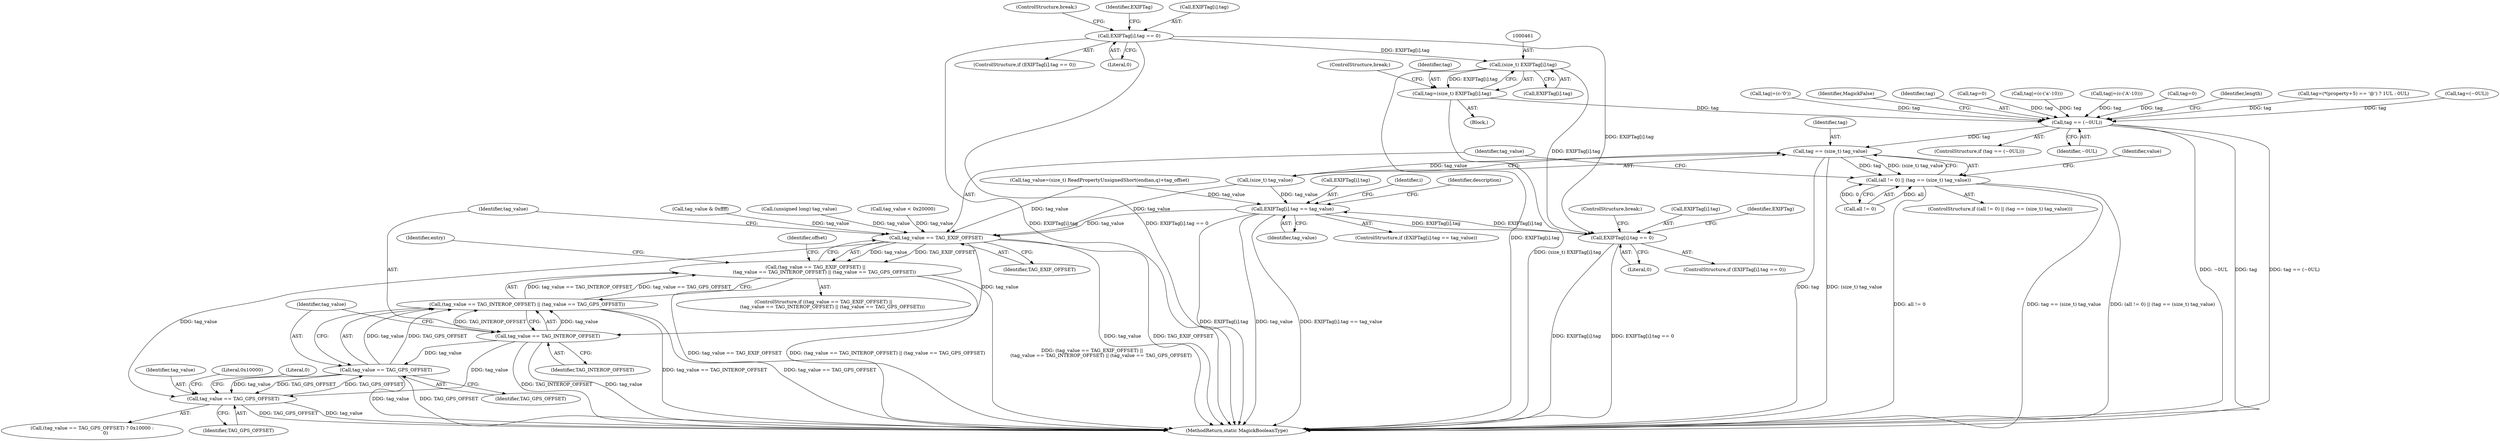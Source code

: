 digraph "0_ImageMagick_d8ab7f046587f2e9f734b687ba7e6e10147c294b_5@array" {
"1000460" [label="(Call,(size_t) EXIFTag[i].tag)"];
"1000439" [label="(Call,EXIFTag[i].tag == 0)"];
"1000458" [label="(Call,tag=(size_t) EXIFTag[i].tag)"];
"1000470" [label="(Call,tag == (~0UL))"];
"1000838" [label="(Call,tag == (size_t) tag_value)"];
"1000834" [label="(Call,(all != 0) || (tag == (size_t) tag_value))"];
"1001095" [label="(Call,EXIFTag[i].tag == 0)"];
"1001104" [label="(Call,EXIFTag[i].tag == tag_value)"];
"1001243" [label="(Call,tag_value == TAG_EXIF_OFFSET)"];
"1001242" [label="(Call,(tag_value == TAG_EXIF_OFFSET) ||\n            (tag_value == TAG_INTEROP_OFFSET) || (tag_value == TAG_GPS_OFFSET))"];
"1001247" [label="(Call,tag_value == TAG_INTEROP_OFFSET)"];
"1001246" [label="(Call,(tag_value == TAG_INTEROP_OFFSET) || (tag_value == TAG_GPS_OFFSET))"];
"1001250" [label="(Call,tag_value == TAG_GPS_OFFSET)"];
"1001281" [label="(Call,tag_value == TAG_GPS_OFFSET)"];
"1001113" [label="(Identifier,description)"];
"1000439" [label="(Call,EXIFTag[i].tag == 0)"];
"1001104" [label="(Call,EXIFTag[i].tag == tag_value)"];
"1001243" [label="(Call,tag_value == TAG_EXIF_OFFSET)"];
"1000438" [label="(ControlStructure,if (EXIFTag[i].tag == 0))"];
"1000446" [label="(ControlStructure,break;)"];
"1000469" [label="(ControlStructure,if (tag == (~0UL)))"];
"1000460" [label="(Call,(size_t) EXIFTag[i].tag)"];
"1000414" [label="(Call,tag|=(c-('a'-10)))"];
"1000470" [label="(Call,tag == (~0UL))"];
"1000472" [label="(Identifier,~0UL)"];
"1000398" [label="(Call,tag|=(c-('A'-10)))"];
"1001250" [label="(Call,tag_value == TAG_GPS_OFFSET)"];
"1001247" [label="(Call,tag_value == TAG_INTEROP_OFFSET)"];
"1000462" [label="(Call,EXIFTag[i].tag)"];
"1000838" [label="(Call,tag == (size_t) tag_value)"];
"1000839" [label="(Identifier,tag)"];
"1001105" [label="(Call,EXIFTag[i].tag)"];
"1000304" [label="(Call,tag=0)"];
"1001110" [label="(Identifier,tag_value)"];
"1001151" [label="(Call,(unsigned long) tag_value)"];
"1000445" [label="(Literal,0)"];
"1000833" [label="(ControlStructure,if ((all != 0) || (tag == (size_t) tag_value)))"];
"1000680" [label="(Identifier,entry)"];
"1001102" [label="(ControlStructure,break;)"];
"1000467" [label="(ControlStructure,break;)"];
"1001248" [label="(Identifier,tag_value)"];
"1001156" [label="(Call,tag_value < 0x20000)"];
"1001282" [label="(Identifier,tag_value)"];
"1001244" [label="(Identifier,tag_value)"];
"1001096" [label="(Call,EXIFTag[i].tag)"];
"1001103" [label="(ControlStructure,if (EXIFTag[i].tag == tag_value))"];
"1001249" [label="(Identifier,TAG_INTEROP_OFFSET)"];
"1000476" [label="(Identifier,length)"];
"1000840" [label="(Call,(size_t) tag_value)"];
"1000457" [label="(Block,)"];
"1000325" [label="(Call,tag=(*(property+5) == '@') ? 1UL : 0UL)"];
"1001246" [label="(Call,(tag_value == TAG_INTEROP_OFFSET) || (tag_value == TAG_GPS_OFFSET))"];
"1000293" [label="(Call,tag=(~0UL))"];
"1001281" [label="(Call,tag_value == TAG_GPS_OFFSET)"];
"1001284" [label="(Literal,0x10000)"];
"1001285" [label="(Literal,0)"];
"1001092" [label="(Identifier,i)"];
"1001101" [label="(Literal,0)"];
"1000835" [label="(Call,all != 0)"];
"1000384" [label="(Call,tag|=(c-'0'))"];
"1000459" [label="(Identifier,tag)"];
"1000474" [label="(Identifier,MagickFalse)"];
"1001095" [label="(Call,EXIFTag[i].tag == 0)"];
"1001107" [label="(Identifier,EXIFTag)"];
"1001414" [label="(MethodReturn,static MagickBooleanType)"];
"1000452" [label="(Identifier,EXIFTag)"];
"1001252" [label="(Identifier,TAG_GPS_OFFSET)"];
"1001280" [label="(Call,(tag_value == TAG_GPS_OFFSET) ? 0x10000 :\n                  0)"];
"1000834" [label="(Call,(all != 0) || (tag == (size_t) tag_value))"];
"1000847" [label="(Identifier,value)"];
"1001283" [label="(Identifier,TAG_GPS_OFFSET)"];
"1000720" [label="(Call,tag_value=(size_t) ReadPropertyUnsignedShort(endian,q)+tag_offset)"];
"1001251" [label="(Identifier,tag_value)"];
"1000458" [label="(Call,tag=(size_t) EXIFTag[i].tag)"];
"1001242" [label="(Call,(tag_value == TAG_EXIF_OFFSET) ||\n            (tag_value == TAG_INTEROP_OFFSET) || (tag_value == TAG_GPS_OFFSET))"];
"1001094" [label="(ControlStructure,if (EXIFTag[i].tag == 0))"];
"1000471" [label="(Identifier,tag)"];
"1001167" [label="(Call,tag_value & 0xffff)"];
"1001256" [label="(Identifier,offset)"];
"1001245" [label="(Identifier,TAG_EXIF_OFFSET)"];
"1000313" [label="(Call,tag=0)"];
"1001241" [label="(ControlStructure,if ((tag_value == TAG_EXIF_OFFSET) ||\n            (tag_value == TAG_INTEROP_OFFSET) || (tag_value == TAG_GPS_OFFSET)))"];
"1000440" [label="(Call,EXIFTag[i].tag)"];
"1000460" -> "1000458"  [label="AST: "];
"1000460" -> "1000462"  [label="CFG: "];
"1000461" -> "1000460"  [label="AST: "];
"1000462" -> "1000460"  [label="AST: "];
"1000458" -> "1000460"  [label="CFG: "];
"1000460" -> "1001414"  [label="DDG: EXIFTag[i].tag"];
"1000460" -> "1000458"  [label="DDG: EXIFTag[i].tag"];
"1000439" -> "1000460"  [label="DDG: EXIFTag[i].tag"];
"1000460" -> "1001095"  [label="DDG: EXIFTag[i].tag"];
"1000439" -> "1000438"  [label="AST: "];
"1000439" -> "1000445"  [label="CFG: "];
"1000440" -> "1000439"  [label="AST: "];
"1000445" -> "1000439"  [label="AST: "];
"1000446" -> "1000439"  [label="CFG: "];
"1000452" -> "1000439"  [label="CFG: "];
"1000439" -> "1001414"  [label="DDG: EXIFTag[i].tag"];
"1000439" -> "1001414"  [label="DDG: EXIFTag[i].tag == 0"];
"1000439" -> "1001095"  [label="DDG: EXIFTag[i].tag"];
"1000458" -> "1000457"  [label="AST: "];
"1000459" -> "1000458"  [label="AST: "];
"1000467" -> "1000458"  [label="CFG: "];
"1000458" -> "1001414"  [label="DDG: (size_t) EXIFTag[i].tag"];
"1000458" -> "1000470"  [label="DDG: tag"];
"1000470" -> "1000469"  [label="AST: "];
"1000470" -> "1000472"  [label="CFG: "];
"1000471" -> "1000470"  [label="AST: "];
"1000472" -> "1000470"  [label="AST: "];
"1000474" -> "1000470"  [label="CFG: "];
"1000476" -> "1000470"  [label="CFG: "];
"1000470" -> "1001414"  [label="DDG: ~0UL"];
"1000470" -> "1001414"  [label="DDG: tag"];
"1000470" -> "1001414"  [label="DDG: tag == (~0UL)"];
"1000325" -> "1000470"  [label="DDG: tag"];
"1000293" -> "1000470"  [label="DDG: tag"];
"1000304" -> "1000470"  [label="DDG: tag"];
"1000414" -> "1000470"  [label="DDG: tag"];
"1000313" -> "1000470"  [label="DDG: tag"];
"1000398" -> "1000470"  [label="DDG: tag"];
"1000384" -> "1000470"  [label="DDG: tag"];
"1000470" -> "1000838"  [label="DDG: tag"];
"1000838" -> "1000834"  [label="AST: "];
"1000838" -> "1000840"  [label="CFG: "];
"1000839" -> "1000838"  [label="AST: "];
"1000840" -> "1000838"  [label="AST: "];
"1000834" -> "1000838"  [label="CFG: "];
"1000838" -> "1001414"  [label="DDG: tag"];
"1000838" -> "1001414"  [label="DDG: (size_t) tag_value"];
"1000838" -> "1000834"  [label="DDG: tag"];
"1000838" -> "1000834"  [label="DDG: (size_t) tag_value"];
"1000840" -> "1000838"  [label="DDG: tag_value"];
"1000834" -> "1000833"  [label="AST: "];
"1000834" -> "1000835"  [label="CFG: "];
"1000835" -> "1000834"  [label="AST: "];
"1000847" -> "1000834"  [label="CFG: "];
"1001244" -> "1000834"  [label="CFG: "];
"1000834" -> "1001414"  [label="DDG: tag == (size_t) tag_value"];
"1000834" -> "1001414"  [label="DDG: (all != 0) || (tag == (size_t) tag_value)"];
"1000834" -> "1001414"  [label="DDG: all != 0"];
"1000835" -> "1000834"  [label="DDG: all"];
"1000835" -> "1000834"  [label="DDG: 0"];
"1001095" -> "1001094"  [label="AST: "];
"1001095" -> "1001101"  [label="CFG: "];
"1001096" -> "1001095"  [label="AST: "];
"1001101" -> "1001095"  [label="AST: "];
"1001102" -> "1001095"  [label="CFG: "];
"1001107" -> "1001095"  [label="CFG: "];
"1001095" -> "1001414"  [label="DDG: EXIFTag[i].tag"];
"1001095" -> "1001414"  [label="DDG: EXIFTag[i].tag == 0"];
"1001104" -> "1001095"  [label="DDG: EXIFTag[i].tag"];
"1001095" -> "1001104"  [label="DDG: EXIFTag[i].tag"];
"1001104" -> "1001103"  [label="AST: "];
"1001104" -> "1001110"  [label="CFG: "];
"1001105" -> "1001104"  [label="AST: "];
"1001110" -> "1001104"  [label="AST: "];
"1001113" -> "1001104"  [label="CFG: "];
"1001092" -> "1001104"  [label="CFG: "];
"1001104" -> "1001414"  [label="DDG: EXIFTag[i].tag"];
"1001104" -> "1001414"  [label="DDG: tag_value"];
"1001104" -> "1001414"  [label="DDG: EXIFTag[i].tag == tag_value"];
"1000720" -> "1001104"  [label="DDG: tag_value"];
"1000840" -> "1001104"  [label="DDG: tag_value"];
"1001104" -> "1001243"  [label="DDG: tag_value"];
"1001243" -> "1001242"  [label="AST: "];
"1001243" -> "1001245"  [label="CFG: "];
"1001244" -> "1001243"  [label="AST: "];
"1001245" -> "1001243"  [label="AST: "];
"1001248" -> "1001243"  [label="CFG: "];
"1001242" -> "1001243"  [label="CFG: "];
"1001243" -> "1001414"  [label="DDG: tag_value"];
"1001243" -> "1001414"  [label="DDG: TAG_EXIF_OFFSET"];
"1001243" -> "1001242"  [label="DDG: tag_value"];
"1001243" -> "1001242"  [label="DDG: TAG_EXIF_OFFSET"];
"1000720" -> "1001243"  [label="DDG: tag_value"];
"1001151" -> "1001243"  [label="DDG: tag_value"];
"1001156" -> "1001243"  [label="DDG: tag_value"];
"1000840" -> "1001243"  [label="DDG: tag_value"];
"1001167" -> "1001243"  [label="DDG: tag_value"];
"1001243" -> "1001247"  [label="DDG: tag_value"];
"1001243" -> "1001281"  [label="DDG: tag_value"];
"1001242" -> "1001241"  [label="AST: "];
"1001242" -> "1001246"  [label="CFG: "];
"1001246" -> "1001242"  [label="AST: "];
"1001256" -> "1001242"  [label="CFG: "];
"1000680" -> "1001242"  [label="CFG: "];
"1001242" -> "1001414"  [label="DDG: tag_value == TAG_EXIF_OFFSET"];
"1001242" -> "1001414"  [label="DDG: (tag_value == TAG_INTEROP_OFFSET) || (tag_value == TAG_GPS_OFFSET)"];
"1001242" -> "1001414"  [label="DDG: (tag_value == TAG_EXIF_OFFSET) ||\n            (tag_value == TAG_INTEROP_OFFSET) || (tag_value == TAG_GPS_OFFSET)"];
"1001246" -> "1001242"  [label="DDG: tag_value == TAG_INTEROP_OFFSET"];
"1001246" -> "1001242"  [label="DDG: tag_value == TAG_GPS_OFFSET"];
"1001247" -> "1001246"  [label="AST: "];
"1001247" -> "1001249"  [label="CFG: "];
"1001248" -> "1001247"  [label="AST: "];
"1001249" -> "1001247"  [label="AST: "];
"1001251" -> "1001247"  [label="CFG: "];
"1001246" -> "1001247"  [label="CFG: "];
"1001247" -> "1001414"  [label="DDG: TAG_INTEROP_OFFSET"];
"1001247" -> "1001414"  [label="DDG: tag_value"];
"1001247" -> "1001246"  [label="DDG: tag_value"];
"1001247" -> "1001246"  [label="DDG: TAG_INTEROP_OFFSET"];
"1001247" -> "1001250"  [label="DDG: tag_value"];
"1001247" -> "1001281"  [label="DDG: tag_value"];
"1001246" -> "1001250"  [label="CFG: "];
"1001250" -> "1001246"  [label="AST: "];
"1001246" -> "1001414"  [label="DDG: tag_value == TAG_INTEROP_OFFSET"];
"1001246" -> "1001414"  [label="DDG: tag_value == TAG_GPS_OFFSET"];
"1001250" -> "1001246"  [label="DDG: tag_value"];
"1001250" -> "1001246"  [label="DDG: TAG_GPS_OFFSET"];
"1001250" -> "1001252"  [label="CFG: "];
"1001251" -> "1001250"  [label="AST: "];
"1001252" -> "1001250"  [label="AST: "];
"1001250" -> "1001414"  [label="DDG: tag_value"];
"1001250" -> "1001414"  [label="DDG: TAG_GPS_OFFSET"];
"1001281" -> "1001250"  [label="DDG: TAG_GPS_OFFSET"];
"1001250" -> "1001281"  [label="DDG: tag_value"];
"1001250" -> "1001281"  [label="DDG: TAG_GPS_OFFSET"];
"1001281" -> "1001280"  [label="AST: "];
"1001281" -> "1001283"  [label="CFG: "];
"1001282" -> "1001281"  [label="AST: "];
"1001283" -> "1001281"  [label="AST: "];
"1001284" -> "1001281"  [label="CFG: "];
"1001285" -> "1001281"  [label="CFG: "];
"1001281" -> "1001414"  [label="DDG: TAG_GPS_OFFSET"];
"1001281" -> "1001414"  [label="DDG: tag_value"];
}
